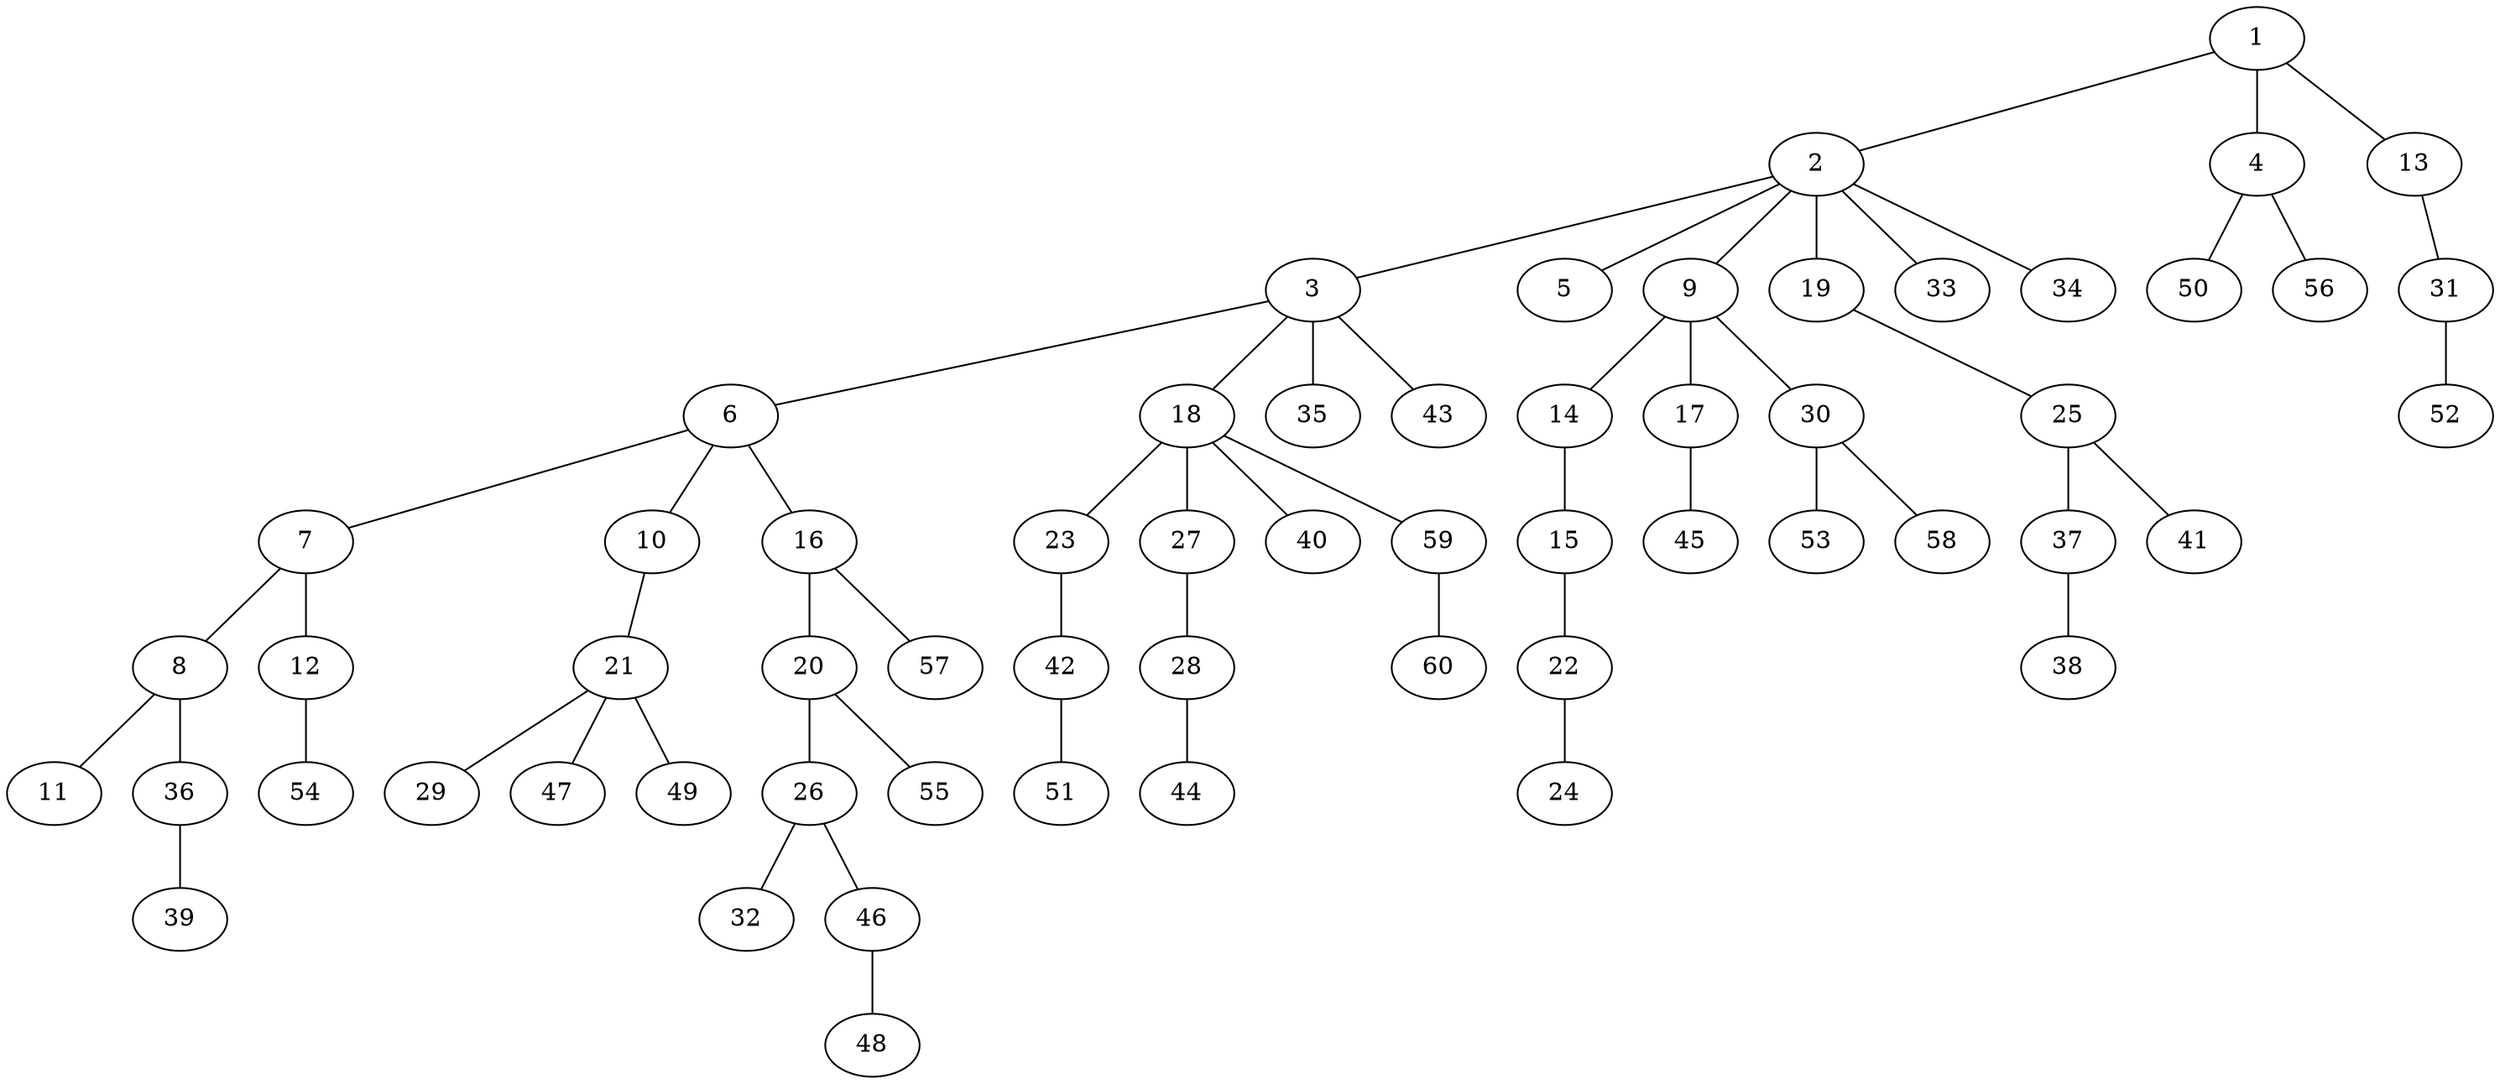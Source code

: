graph graphname {1--2
1--4
1--13
2--3
2--5
2--9
2--19
2--33
2--34
3--6
3--18
3--35
3--43
4--50
4--56
6--7
6--10
6--16
7--8
7--12
8--11
8--36
9--14
9--17
9--30
10--21
12--54
13--31
14--15
15--22
16--20
16--57
17--45
18--23
18--27
18--40
18--59
19--25
20--26
20--55
21--29
21--47
21--49
22--24
23--42
25--37
25--41
26--32
26--46
27--28
28--44
30--53
30--58
31--52
36--39
37--38
42--51
46--48
59--60
}